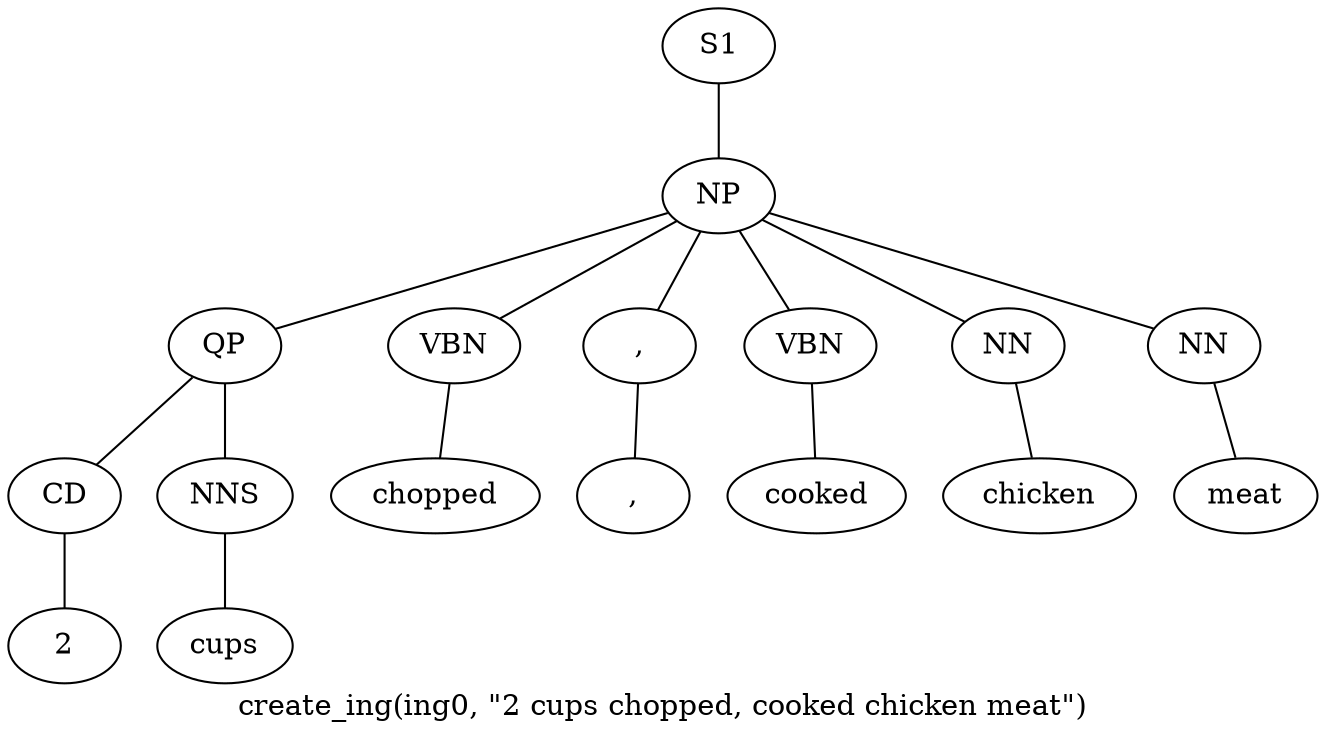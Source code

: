 graph SyntaxGraph {
	label = "create_ing(ing0, \"2 cups chopped, cooked chicken meat\")";
	Node0 [label="S1"];
	Node1 [label="NP"];
	Node2 [label="QP"];
	Node3 [label="CD"];
	Node4 [label="2"];
	Node5 [label="NNS"];
	Node6 [label="cups"];
	Node7 [label="VBN"];
	Node8 [label="chopped"];
	Node9 [label=","];
	Node10 [label=","];
	Node11 [label="VBN"];
	Node12 [label="cooked"];
	Node13 [label="NN"];
	Node14 [label="chicken"];
	Node15 [label="NN"];
	Node16 [label="meat"];

	Node0 -- Node1;
	Node1 -- Node2;
	Node1 -- Node7;
	Node1 -- Node9;
	Node1 -- Node11;
	Node1 -- Node13;
	Node1 -- Node15;
	Node2 -- Node3;
	Node2 -- Node5;
	Node3 -- Node4;
	Node5 -- Node6;
	Node7 -- Node8;
	Node9 -- Node10;
	Node11 -- Node12;
	Node13 -- Node14;
	Node15 -- Node16;
}
